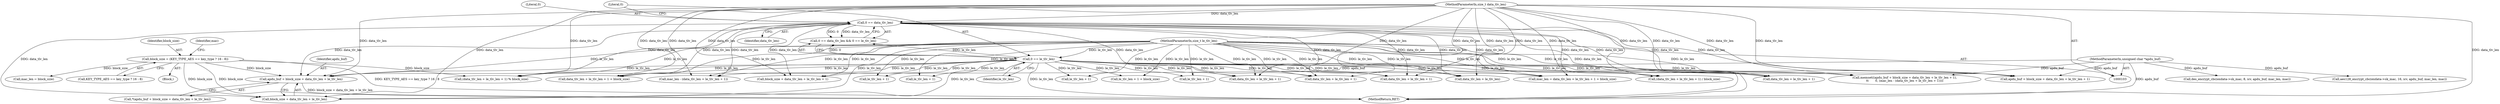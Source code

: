 digraph "0_OpenSC_8fe377e93b4b56060e5bbfb6f3142ceaeca744fa_6@pointer" {
"1000171" [label="(Call,apdu_buf + block_size + data_tlv_len + le_tlv_len)"];
"1000105" [label="(MethodParameterIn,unsigned char *apdu_buf)"];
"1000113" [label="(Call,block_size = (KEY_TYPE_AES == key_type ? 16 : 8))"];
"1000157" [label="(Call,0 == data_tlv_len)"];
"1000106" [label="(MethodParameterIn,size_t data_tlv_len)"];
"1000160" [label="(Call,0 == le_tlv_len)"];
"1000107" [label="(MethodParameterIn,size_t le_tlv_len)"];
"1000278" [label="(Call,aes128_encrypt_cbc(exdata->sk_mac, 16, icv, apdu_buf, mac_len, mac))"];
"1000175" [label="(Call,data_tlv_len + le_tlv_len)"];
"1000212" [label="(Call,memset((apdu_buf + block_size + data_tlv_len + le_tlv_len + 1),\n\t\t       0, (mac_len - (data_tlv_len + le_tlv_len + 1))))"];
"1000223" [label="(Call,mac_len - (data_tlv_len + le_tlv_len + 1))"];
"1000215" [label="(Call,block_size + data_tlv_len + le_tlv_len + 1)"];
"1000180" [label="(Call,(data_tlv_len + le_tlv_len + 1) % block_size)"];
"1000157" [label="(Call,0 == data_tlv_len)"];
"1000205" [label="(Call,data_tlv_len + le_tlv_len + 1 + block_size)"];
"1000225" [label="(Call,data_tlv_len + le_tlv_len + 1)"];
"1000111" [label="(Block,)"];
"1000213" [label="(Call,apdu_buf + block_size + data_tlv_len + le_tlv_len + 1)"];
"1000171" [label="(Call,apdu_buf + block_size + data_tlv_len + le_tlv_len)"];
"1000113" [label="(Call,block_size = (KEY_TYPE_AES == key_type ? 16 : 8))"];
"1000161" [label="(Literal,0)"];
"1000156" [label="(Call,0 == data_tlv_len && 0 == le_tlv_len)"];
"1000164" [label="(Call,mac_len = block_size)"];
"1000219" [label="(Call,le_tlv_len + 1)"];
"1000160" [label="(Call,0 == le_tlv_len)"];
"1000203" [label="(Call,mac_len = data_tlv_len + le_tlv_len + 1 + block_size)"];
"1000183" [label="(Call,le_tlv_len + 1)"];
"1000217" [label="(Call,data_tlv_len + le_tlv_len + 1)"];
"1000207" [label="(Call,le_tlv_len + 1 + block_size)"];
"1000107" [label="(MethodParameterIn,size_t le_tlv_len)"];
"1000159" [label="(Identifier,data_tlv_len)"];
"1000162" [label="(Identifier,le_tlv_len)"];
"1000106" [label="(MethodParameterIn,size_t data_tlv_len)"];
"1000195" [label="(Call,le_tlv_len + 1)"];
"1000115" [label="(Call,KEY_TYPE_AES == key_type ? 16 : 8)"];
"1000306" [label="(Call,des_encrypt_cbc(exdata->sk_mac, 8, icv, apdu_buf, mac_len, mac))"];
"1000192" [label="(Call,(data_tlv_len + le_tlv_len + 1) / block_size)"];
"1000170" [label="(Call,*(apdu_buf + block_size + data_tlv_len + le_tlv_len))"];
"1000114" [label="(Identifier,block_size)"];
"1000173" [label="(Call,block_size + data_tlv_len + le_tlv_len)"];
"1000356" [label="(MethodReturn,RET)"];
"1000105" [label="(MethodParameterIn,unsigned char *apdu_buf)"];
"1000172" [label="(Identifier,apdu_buf)"];
"1000158" [label="(Literal,0)"];
"1000193" [label="(Call,data_tlv_len + le_tlv_len + 1)"];
"1000123" [label="(Identifier,mac)"];
"1000181" [label="(Call,data_tlv_len + le_tlv_len + 1)"];
"1000227" [label="(Call,le_tlv_len + 1)"];
"1000171" -> "1000170"  [label="AST: "];
"1000171" -> "1000173"  [label="CFG: "];
"1000172" -> "1000171"  [label="AST: "];
"1000173" -> "1000171"  [label="AST: "];
"1000170" -> "1000171"  [label="CFG: "];
"1000171" -> "1000356"  [label="DDG: block_size + data_tlv_len + le_tlv_len"];
"1000105" -> "1000171"  [label="DDG: apdu_buf"];
"1000113" -> "1000171"  [label="DDG: block_size"];
"1000157" -> "1000171"  [label="DDG: data_tlv_len"];
"1000106" -> "1000171"  [label="DDG: data_tlv_len"];
"1000160" -> "1000171"  [label="DDG: le_tlv_len"];
"1000107" -> "1000171"  [label="DDG: le_tlv_len"];
"1000105" -> "1000103"  [label="AST: "];
"1000105" -> "1000356"  [label="DDG: apdu_buf"];
"1000105" -> "1000212"  [label="DDG: apdu_buf"];
"1000105" -> "1000213"  [label="DDG: apdu_buf"];
"1000105" -> "1000278"  [label="DDG: apdu_buf"];
"1000105" -> "1000306"  [label="DDG: apdu_buf"];
"1000113" -> "1000111"  [label="AST: "];
"1000113" -> "1000115"  [label="CFG: "];
"1000114" -> "1000113"  [label="AST: "];
"1000115" -> "1000113"  [label="AST: "];
"1000123" -> "1000113"  [label="CFG: "];
"1000113" -> "1000356"  [label="DDG: block_size"];
"1000113" -> "1000356"  [label="DDG: KEY_TYPE_AES == key_type ? 16 : 8"];
"1000113" -> "1000164"  [label="DDG: block_size"];
"1000113" -> "1000173"  [label="DDG: block_size"];
"1000113" -> "1000180"  [label="DDG: block_size"];
"1000157" -> "1000156"  [label="AST: "];
"1000157" -> "1000159"  [label="CFG: "];
"1000158" -> "1000157"  [label="AST: "];
"1000159" -> "1000157"  [label="AST: "];
"1000161" -> "1000157"  [label="CFG: "];
"1000156" -> "1000157"  [label="CFG: "];
"1000157" -> "1000356"  [label="DDG: data_tlv_len"];
"1000157" -> "1000156"  [label="DDG: 0"];
"1000157" -> "1000156"  [label="DDG: data_tlv_len"];
"1000106" -> "1000157"  [label="DDG: data_tlv_len"];
"1000157" -> "1000173"  [label="DDG: data_tlv_len"];
"1000157" -> "1000175"  [label="DDG: data_tlv_len"];
"1000157" -> "1000180"  [label="DDG: data_tlv_len"];
"1000157" -> "1000181"  [label="DDG: data_tlv_len"];
"1000157" -> "1000192"  [label="DDG: data_tlv_len"];
"1000157" -> "1000193"  [label="DDG: data_tlv_len"];
"1000157" -> "1000203"  [label="DDG: data_tlv_len"];
"1000157" -> "1000205"  [label="DDG: data_tlv_len"];
"1000157" -> "1000212"  [label="DDG: data_tlv_len"];
"1000157" -> "1000213"  [label="DDG: data_tlv_len"];
"1000157" -> "1000215"  [label="DDG: data_tlv_len"];
"1000157" -> "1000217"  [label="DDG: data_tlv_len"];
"1000157" -> "1000223"  [label="DDG: data_tlv_len"];
"1000157" -> "1000225"  [label="DDG: data_tlv_len"];
"1000106" -> "1000103"  [label="AST: "];
"1000106" -> "1000356"  [label="DDG: data_tlv_len"];
"1000106" -> "1000173"  [label="DDG: data_tlv_len"];
"1000106" -> "1000175"  [label="DDG: data_tlv_len"];
"1000106" -> "1000180"  [label="DDG: data_tlv_len"];
"1000106" -> "1000181"  [label="DDG: data_tlv_len"];
"1000106" -> "1000192"  [label="DDG: data_tlv_len"];
"1000106" -> "1000193"  [label="DDG: data_tlv_len"];
"1000106" -> "1000203"  [label="DDG: data_tlv_len"];
"1000106" -> "1000205"  [label="DDG: data_tlv_len"];
"1000106" -> "1000212"  [label="DDG: data_tlv_len"];
"1000106" -> "1000213"  [label="DDG: data_tlv_len"];
"1000106" -> "1000215"  [label="DDG: data_tlv_len"];
"1000106" -> "1000217"  [label="DDG: data_tlv_len"];
"1000106" -> "1000223"  [label="DDG: data_tlv_len"];
"1000106" -> "1000225"  [label="DDG: data_tlv_len"];
"1000160" -> "1000156"  [label="AST: "];
"1000160" -> "1000162"  [label="CFG: "];
"1000161" -> "1000160"  [label="AST: "];
"1000162" -> "1000160"  [label="AST: "];
"1000156" -> "1000160"  [label="CFG: "];
"1000160" -> "1000356"  [label="DDG: le_tlv_len"];
"1000160" -> "1000156"  [label="DDG: 0"];
"1000160" -> "1000156"  [label="DDG: le_tlv_len"];
"1000107" -> "1000160"  [label="DDG: le_tlv_len"];
"1000160" -> "1000173"  [label="DDG: le_tlv_len"];
"1000160" -> "1000175"  [label="DDG: le_tlv_len"];
"1000160" -> "1000180"  [label="DDG: le_tlv_len"];
"1000160" -> "1000181"  [label="DDG: le_tlv_len"];
"1000160" -> "1000183"  [label="DDG: le_tlv_len"];
"1000160" -> "1000192"  [label="DDG: le_tlv_len"];
"1000160" -> "1000193"  [label="DDG: le_tlv_len"];
"1000160" -> "1000195"  [label="DDG: le_tlv_len"];
"1000160" -> "1000203"  [label="DDG: le_tlv_len"];
"1000160" -> "1000205"  [label="DDG: le_tlv_len"];
"1000160" -> "1000207"  [label="DDG: le_tlv_len"];
"1000160" -> "1000212"  [label="DDG: le_tlv_len"];
"1000160" -> "1000213"  [label="DDG: le_tlv_len"];
"1000160" -> "1000215"  [label="DDG: le_tlv_len"];
"1000160" -> "1000217"  [label="DDG: le_tlv_len"];
"1000160" -> "1000219"  [label="DDG: le_tlv_len"];
"1000160" -> "1000223"  [label="DDG: le_tlv_len"];
"1000160" -> "1000225"  [label="DDG: le_tlv_len"];
"1000160" -> "1000227"  [label="DDG: le_tlv_len"];
"1000107" -> "1000103"  [label="AST: "];
"1000107" -> "1000356"  [label="DDG: le_tlv_len"];
"1000107" -> "1000173"  [label="DDG: le_tlv_len"];
"1000107" -> "1000175"  [label="DDG: le_tlv_len"];
"1000107" -> "1000180"  [label="DDG: le_tlv_len"];
"1000107" -> "1000181"  [label="DDG: le_tlv_len"];
"1000107" -> "1000183"  [label="DDG: le_tlv_len"];
"1000107" -> "1000192"  [label="DDG: le_tlv_len"];
"1000107" -> "1000193"  [label="DDG: le_tlv_len"];
"1000107" -> "1000195"  [label="DDG: le_tlv_len"];
"1000107" -> "1000203"  [label="DDG: le_tlv_len"];
"1000107" -> "1000205"  [label="DDG: le_tlv_len"];
"1000107" -> "1000207"  [label="DDG: le_tlv_len"];
"1000107" -> "1000212"  [label="DDG: le_tlv_len"];
"1000107" -> "1000213"  [label="DDG: le_tlv_len"];
"1000107" -> "1000215"  [label="DDG: le_tlv_len"];
"1000107" -> "1000217"  [label="DDG: le_tlv_len"];
"1000107" -> "1000219"  [label="DDG: le_tlv_len"];
"1000107" -> "1000223"  [label="DDG: le_tlv_len"];
"1000107" -> "1000225"  [label="DDG: le_tlv_len"];
"1000107" -> "1000227"  [label="DDG: le_tlv_len"];
}
